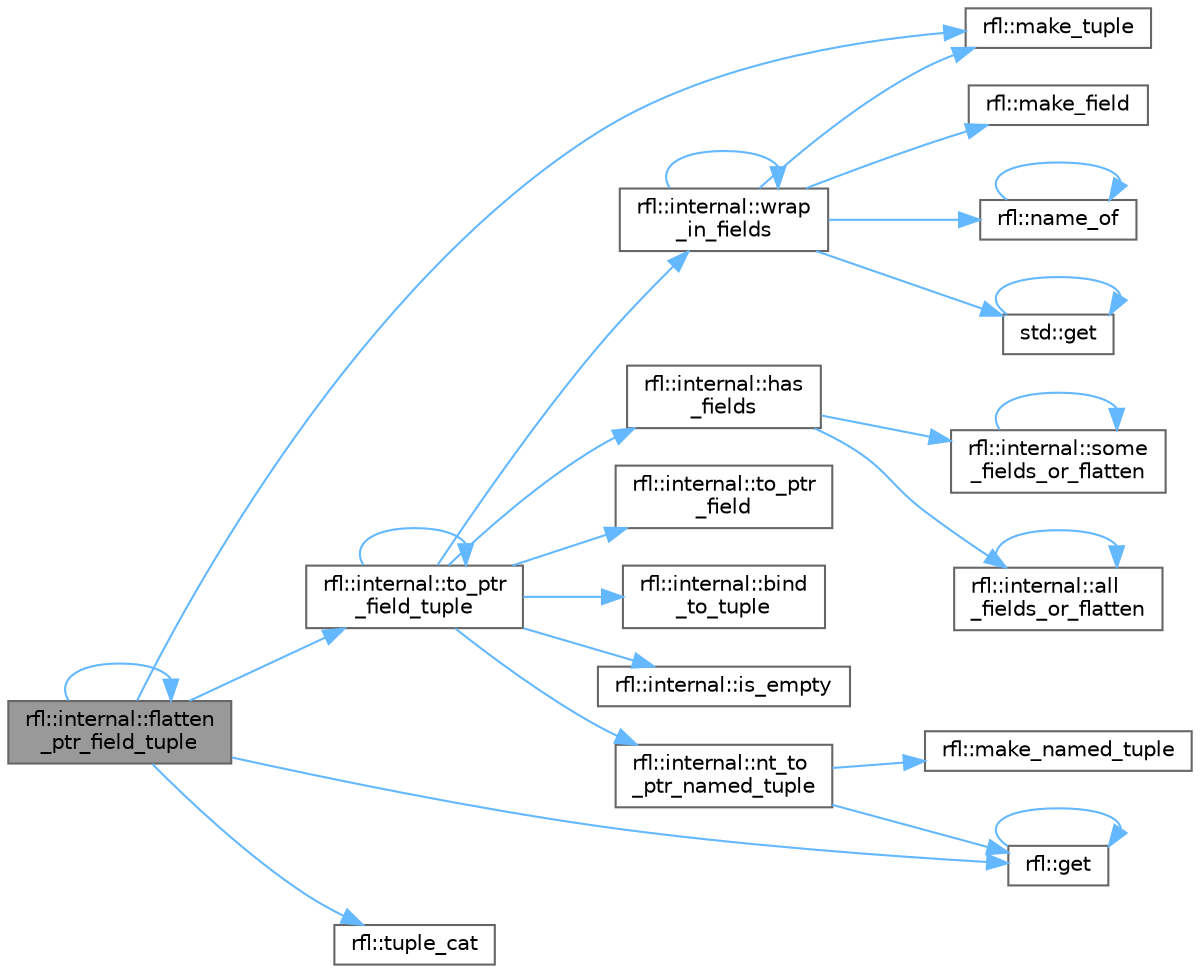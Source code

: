 digraph "rfl::internal::flatten_ptr_field_tuple"
{
 // LATEX_PDF_SIZE
  bgcolor="transparent";
  edge [fontname=Helvetica,fontsize=10,labelfontname=Helvetica,labelfontsize=10];
  node [fontname=Helvetica,fontsize=10,shape=box,height=0.2,width=0.4];
  rankdir="LR";
  Node1 [id="Node000001",label="rfl::internal::flatten\l_ptr_field_tuple",height=0.2,width=0.4,color="gray40", fillcolor="grey60", style="filled", fontcolor="black",tooltip=" "];
  Node1 -> Node1 [id="edge27_Node000001_Node000001",color="steelblue1",style="solid",tooltip=" "];
  Node1 -> Node2 [id="edge28_Node000001_Node000002",color="steelblue1",style="solid",tooltip=" "];
  Node2 [id="Node000002",label="rfl::get",height=0.2,width=0.4,color="grey40", fillcolor="white", style="filled",URL="$namespacerfl.html#ac379420409251e5a3c0bea4a701daf0a",tooltip="Gets a field by index."];
  Node2 -> Node2 [id="edge29_Node000002_Node000002",color="steelblue1",style="solid",tooltip=" "];
  Node1 -> Node3 [id="edge30_Node000001_Node000003",color="steelblue1",style="solid",tooltip=" "];
  Node3 [id="Node000003",label="rfl::make_tuple",height=0.2,width=0.4,color="grey40", fillcolor="white", style="filled",URL="$namespacerfl.html#ac71a9ec8b4d8fd347719083ec38c00f9",tooltip=" "];
  Node1 -> Node4 [id="edge31_Node000001_Node000004",color="steelblue1",style="solid",tooltip=" "];
  Node4 [id="Node000004",label="rfl::internal::to_ptr\l_field_tuple",height=0.2,width=0.4,color="grey40", fillcolor="white", style="filled",URL="$namespacerfl_1_1internal.html#a4c5ce682ef0d85a0edc5fc36074815d2",tooltip=" "];
  Node4 -> Node5 [id="edge32_Node000004_Node000005",color="steelblue1",style="solid",tooltip=" "];
  Node5 [id="Node000005",label="rfl::internal::bind\l_to_tuple",height=0.2,width=0.4,color="grey40", fillcolor="white", style="filled",URL="$namespacerfl_1_1internal.html#aaccfbbd07ded0a84498cea052cb3d443",tooltip=" "];
  Node4 -> Node6 [id="edge33_Node000004_Node000006",color="steelblue1",style="solid",tooltip=" "];
  Node6 [id="Node000006",label="rfl::internal::has\l_fields",height=0.2,width=0.4,color="grey40", fillcolor="white", style="filled",URL="$namespacerfl_1_1internal.html#a4bf6ff2224c907a5df21f524e650fd17",tooltip=" "];
  Node6 -> Node7 [id="edge34_Node000006_Node000007",color="steelblue1",style="solid",tooltip=" "];
  Node7 [id="Node000007",label="rfl::internal::all\l_fields_or_flatten",height=0.2,width=0.4,color="grey40", fillcolor="white", style="filled",URL="$namespacerfl_1_1internal.html#a012b9c8f5d6103eb084598eca9f9f631",tooltip=" "];
  Node7 -> Node7 [id="edge35_Node000007_Node000007",color="steelblue1",style="solid",tooltip=" "];
  Node6 -> Node8 [id="edge36_Node000006_Node000008",color="steelblue1",style="solid",tooltip=" "];
  Node8 [id="Node000008",label="rfl::internal::some\l_fields_or_flatten",height=0.2,width=0.4,color="grey40", fillcolor="white", style="filled",URL="$namespacerfl_1_1internal.html#a71c929c1a514d827549eb15d4355de92",tooltip=" "];
  Node8 -> Node8 [id="edge37_Node000008_Node000008",color="steelblue1",style="solid",tooltip=" "];
  Node4 -> Node9 [id="edge38_Node000004_Node000009",color="steelblue1",style="solid",tooltip=" "];
  Node9 [id="Node000009",label="rfl::internal::is_empty",height=0.2,width=0.4,color="grey40", fillcolor="white", style="filled",URL="$namespacerfl_1_1internal.html#a818161434e9e7892d403a7c92d7268fe",tooltip=" "];
  Node4 -> Node10 [id="edge39_Node000004_Node000010",color="steelblue1",style="solid",tooltip=" "];
  Node10 [id="Node000010",label="rfl::internal::nt_to\l_ptr_named_tuple",height=0.2,width=0.4,color="grey40", fillcolor="white", style="filled",URL="$namespacerfl_1_1internal.html#a444ef522c6d66572aa5cd3ccde829885",tooltip=" "];
  Node10 -> Node2 [id="edge40_Node000010_Node000002",color="steelblue1",style="solid",tooltip=" "];
  Node10 -> Node11 [id="edge41_Node000010_Node000011",color="steelblue1",style="solid",tooltip=" "];
  Node11 [id="Node000011",label="rfl::make_named_tuple",height=0.2,width=0.4,color="grey40", fillcolor="white", style="filled",URL="$namespacerfl.html#a19523aa875e6c36af474a97f28ed4002",tooltip="Explicit overload for creating empty named tuples."];
  Node4 -> Node12 [id="edge42_Node000004_Node000012",color="steelblue1",style="solid",tooltip=" "];
  Node12 [id="Node000012",label="rfl::internal::to_ptr\l_field",height=0.2,width=0.4,color="grey40", fillcolor="white", style="filled",URL="$namespacerfl_1_1internal.html#ab7e2b5fa9d320f0c9a301fbe22ebc677",tooltip=" "];
  Node4 -> Node4 [id="edge43_Node000004_Node000004",color="steelblue1",style="solid",tooltip=" "];
  Node4 -> Node13 [id="edge44_Node000004_Node000013",color="steelblue1",style="solid",tooltip=" "];
  Node13 [id="Node000013",label="rfl::internal::wrap\l_in_fields",height=0.2,width=0.4,color="grey40", fillcolor="white", style="filled",URL="$namespacerfl_1_1internal.html#a75a4f615c45abce17e710e72514498d7",tooltip=" "];
  Node13 -> Node14 [id="edge45_Node000013_Node000014",color="steelblue1",style="solid",tooltip=" "];
  Node14 [id="Node000014",label="std::get",height=0.2,width=0.4,color="grey40", fillcolor="white", style="filled",URL="$namespacestd.html#aae41d8280b7ccc3f0e0a0be2dab21c8f",tooltip="Gets an element by index."];
  Node14 -> Node14 [id="edge46_Node000014_Node000014",color="steelblue1",style="solid",tooltip=" "];
  Node13 -> Node15 [id="edge47_Node000013_Node000015",color="steelblue1",style="solid",tooltip=" "];
  Node15 [id="Node000015",label="rfl::make_field",height=0.2,width=0.4,color="grey40", fillcolor="white", style="filled",URL="$namespacerfl.html#afb5f68a22d5b6a42a5b4477c35559ce9",tooltip=" "];
  Node13 -> Node3 [id="edge48_Node000013_Node000003",color="steelblue1",style="solid",tooltip=" "];
  Node13 -> Node16 [id="edge49_Node000013_Node000016",color="steelblue1",style="solid",tooltip=" "];
  Node16 [id="Node000016",label="rfl::name_of",height=0.2,width=0.4,color="grey40", fillcolor="white", style="filled",URL="$namespacerfl.html#a90efd0c5575582354c25333fa30a8013",tooltip="Helper function to retrieve a name at compile time."];
  Node16 -> Node16 [id="edge50_Node000016_Node000016",color="steelblue1",style="solid",tooltip=" "];
  Node13 -> Node13 [id="edge51_Node000013_Node000013",color="steelblue1",style="solid",tooltip=" "];
  Node1 -> Node17 [id="edge52_Node000001_Node000017",color="steelblue1",style="solid",tooltip=" "];
  Node17 [id="Node000017",label="rfl::tuple_cat",height=0.2,width=0.4,color="grey40", fillcolor="white", style="filled",URL="$namespacerfl.html#ad4738e8acd2a03b1b2b01c6caa6b27e9",tooltip=" "];
}
